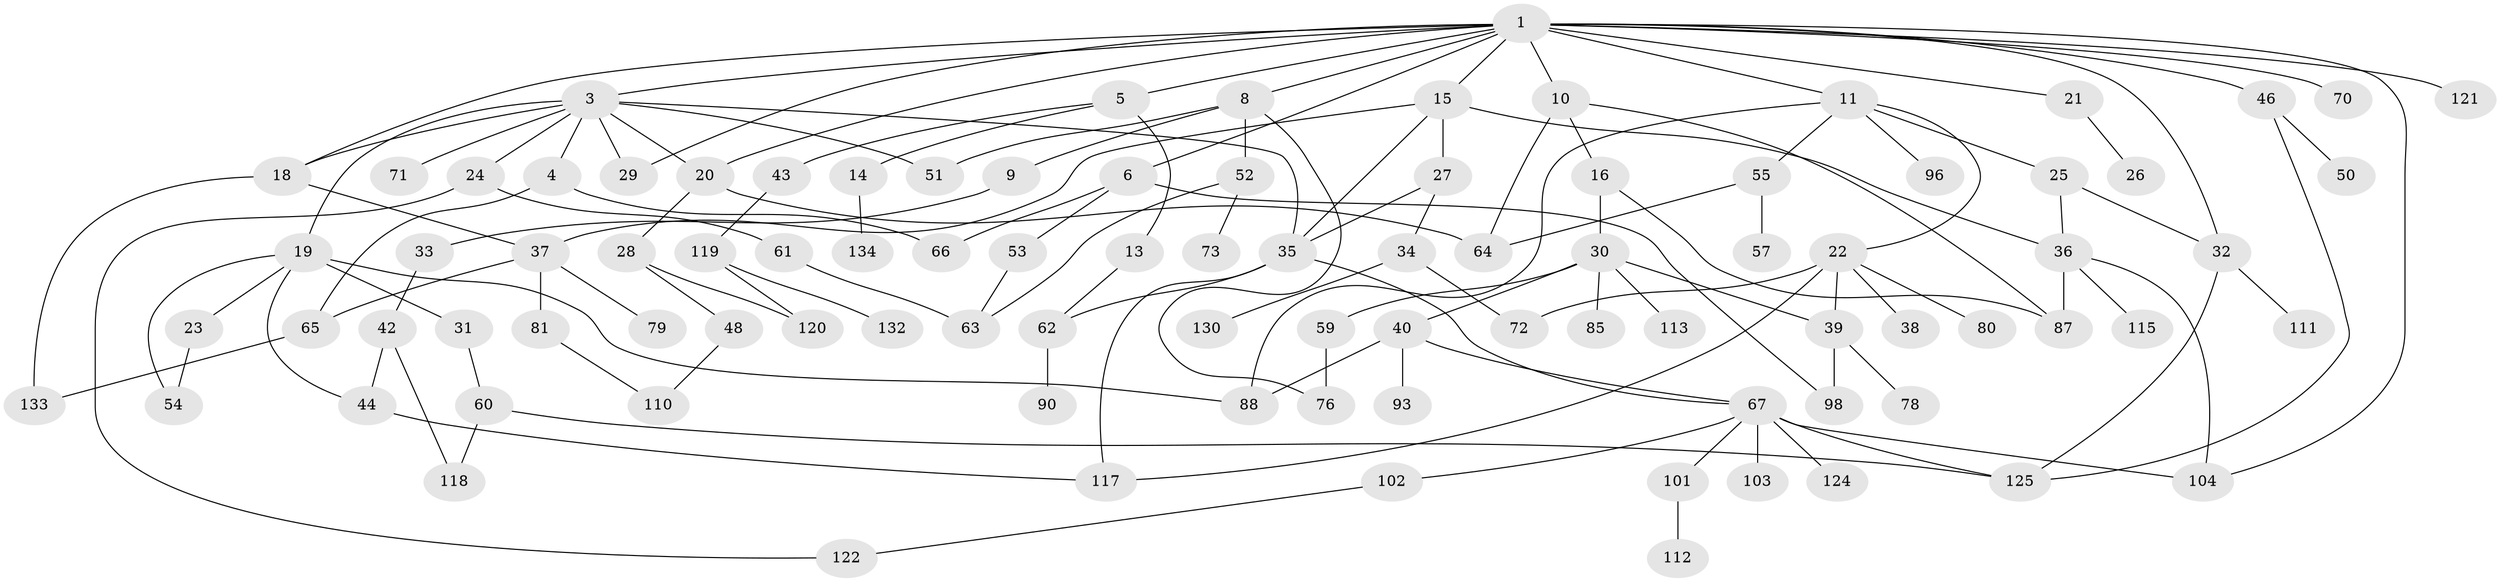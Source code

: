// original degree distribution, {8: 0.007407407407407408, 10: 0.007407407407407408, 7: 0.007407407407407408, 4: 0.07407407407407407, 3: 0.24444444444444444, 5: 0.05925925925925926, 2: 0.34074074074074073, 6: 0.022222222222222223, 1: 0.23703703703703705}
// Generated by graph-tools (version 1.1) at 2025/41/03/06/25 10:41:30]
// undirected, 94 vertices, 132 edges
graph export_dot {
graph [start="1"]
  node [color=gray90,style=filled];
  1 [super="+2"];
  3 [super="+7"];
  4 [super="+17"];
  5;
  6 [super="+12"];
  8 [super="+114"];
  9;
  10 [super="+74"];
  11;
  13 [super="+86"];
  14;
  15 [super="+107"];
  16 [super="+89"];
  18;
  19 [super="+92"];
  20 [super="+95"];
  21 [super="+91"];
  22 [super="+83"];
  23;
  24;
  25;
  26;
  27;
  28;
  29 [super="+108"];
  30 [super="+45"];
  31 [super="+84"];
  32 [super="+49"];
  33;
  34 [super="+41"];
  35 [super="+56"];
  36 [super="+109"];
  37 [super="+68"];
  38;
  39 [super="+69"];
  40 [super="+47"];
  42 [super="+129"];
  43;
  44 [super="+58"];
  46 [super="+106"];
  48;
  50;
  51;
  52;
  53;
  54;
  55;
  57;
  59;
  60 [super="+94"];
  61 [super="+97"];
  62;
  63 [super="+105"];
  64 [super="+126"];
  65 [super="+75"];
  66 [super="+116"];
  67 [super="+82"];
  70;
  71 [super="+99"];
  72 [super="+77"];
  73;
  76 [super="+100"];
  78;
  79;
  80 [super="+128"];
  81;
  85;
  87;
  88;
  90;
  93;
  96;
  98;
  101;
  102;
  103;
  104;
  110;
  111;
  112;
  113;
  115;
  117 [super="+131"];
  118;
  119 [super="+123"];
  120 [super="+127"];
  121;
  122;
  124;
  125 [super="+135"];
  130;
  132;
  133;
  134;
  1 -- 3;
  1 -- 5;
  1 -- 8;
  1 -- 10;
  1 -- 18;
  1 -- 46;
  1 -- 121;
  1 -- 32;
  1 -- 6;
  1 -- 70;
  1 -- 104;
  1 -- 11;
  1 -- 15;
  1 -- 20;
  1 -- 21;
  1 -- 29;
  3 -- 4;
  3 -- 24;
  3 -- 29;
  3 -- 18;
  3 -- 51;
  3 -- 19;
  3 -- 71;
  3 -- 35;
  3 -- 20;
  4 -- 66;
  4 -- 65;
  5 -- 13;
  5 -- 14;
  5 -- 43;
  6 -- 98;
  6 -- 66;
  6 -- 53;
  8 -- 9;
  8 -- 52;
  8 -- 76;
  8 -- 51;
  9 -- 33;
  10 -- 16;
  10 -- 64;
  10 -- 87;
  11 -- 22;
  11 -- 25;
  11 -- 55;
  11 -- 88;
  11 -- 96;
  13 -- 62;
  14 -- 134;
  15 -- 27;
  15 -- 36;
  15 -- 35;
  15 -- 37;
  16 -- 30;
  16 -- 87;
  18 -- 37;
  18 -- 133;
  19 -- 23;
  19 -- 31;
  19 -- 44;
  19 -- 54;
  19 -- 88;
  20 -- 28;
  20 -- 64;
  21 -- 26;
  22 -- 38;
  22 -- 80;
  22 -- 117;
  22 -- 39;
  22 -- 72;
  23 -- 54;
  24 -- 61;
  24 -- 122;
  25 -- 32;
  25 -- 36;
  27 -- 34;
  27 -- 35;
  28 -- 48;
  28 -- 120;
  30 -- 39;
  30 -- 40;
  30 -- 59;
  30 -- 113;
  30 -- 85;
  31 -- 60;
  32 -- 125;
  32 -- 111;
  33 -- 42;
  34 -- 72;
  34 -- 130;
  35 -- 117;
  35 -- 67;
  35 -- 62;
  36 -- 115;
  36 -- 87;
  36 -- 104;
  37 -- 65;
  37 -- 79;
  37 -- 81;
  39 -- 98;
  39 -- 78;
  40 -- 67;
  40 -- 88;
  40 -- 93;
  42 -- 44;
  42 -- 118;
  43 -- 119;
  44 -- 117;
  46 -- 50;
  46 -- 125;
  48 -- 110;
  52 -- 73;
  52 -- 63;
  53 -- 63;
  55 -- 57;
  55 -- 64;
  59 -- 76;
  60 -- 125;
  60 -- 118;
  61 -- 63;
  62 -- 90;
  65 -- 133;
  67 -- 101;
  67 -- 104;
  67 -- 125;
  67 -- 102;
  67 -- 103;
  67 -- 124;
  81 -- 110;
  101 -- 112;
  102 -- 122;
  119 -- 132;
  119 -- 120;
}
